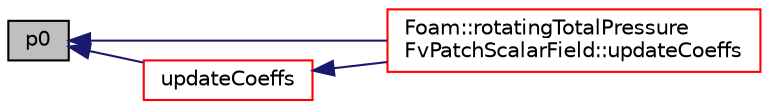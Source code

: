 digraph "p0"
{
  bgcolor="transparent";
  edge [fontname="Helvetica",fontsize="10",labelfontname="Helvetica",labelfontsize="10"];
  node [fontname="Helvetica",fontsize="10",shape=record];
  rankdir="LR";
  Node62 [label="p0",height=0.2,width=0.4,color="black", fillcolor="grey75", style="filled", fontcolor="black"];
  Node62 -> Node63 [dir="back",color="midnightblue",fontsize="10",style="solid",fontname="Helvetica"];
  Node63 [label="Foam::rotatingTotalPressure\lFvPatchScalarField::updateCoeffs",height=0.2,width=0.4,color="red",URL="$a23065.html#a7e24eafac629d3733181cd942d4c902f",tooltip="Update the coefficients associated with the patch field. "];
  Node62 -> Node65 [dir="back",color="midnightblue",fontsize="10",style="solid",fontname="Helvetica"];
  Node65 [label="updateCoeffs",height=0.2,width=0.4,color="red",URL="$a23101.html#a7e24eafac629d3733181cd942d4c902f",tooltip="Update the coefficients associated with the patch field. "];
  Node65 -> Node63 [dir="back",color="midnightblue",fontsize="10",style="solid",fontname="Helvetica"];
}
